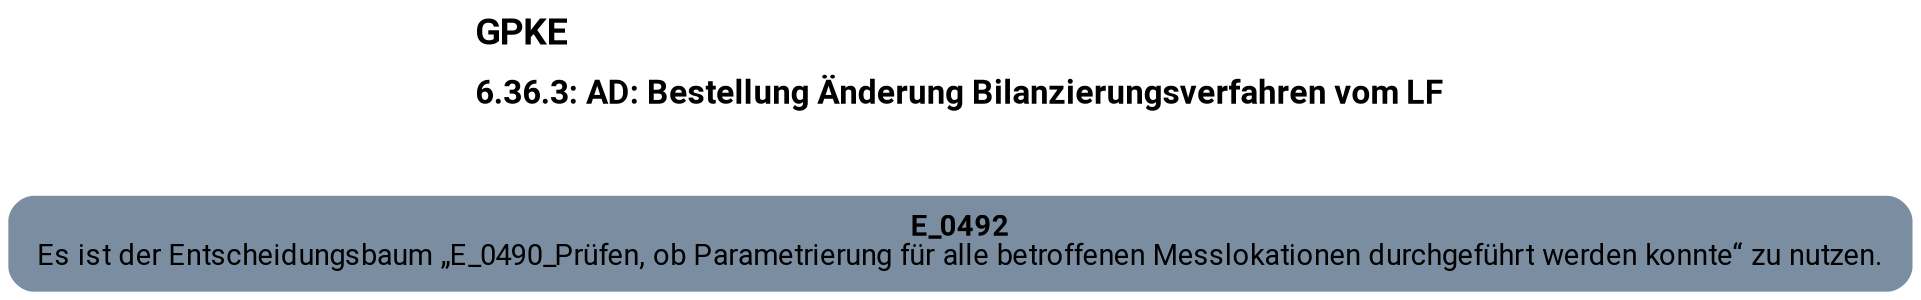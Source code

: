 digraph D {
    labelloc="t";
    label=<<B><FONT POINT-SIZE="18">GPKE</FONT></B><BR align="left"/><BR/><B><FONT POINT-SIZE="16">6.36.3: AD: Bestellung Änderung Bilanzierungsverfahren vom LF</FONT></B><BR align="left"/><BR/><BR/><BR/>>;
    ratio="compress";
    concentrate=true;
    pack=true;
    rankdir=TB;
    packmode="array";
    size="20,20";
    fontsize=12;
    "Empty" [margin="0.2,0.12", shape=box, style="filled,rounded", penwidth=0.0, fillcolor="#7a8da1", label=<<B>E_0492</B><BR align="center"/><FONT>Es ist der Entscheidungsbaum „E_0490_Prüfen, ob Parametrierung für alle betroffenen Messlokationen durchgeführt werden konnte“ zu nutzen.</FONT><BR align="center"/>>, fontname="Roboto, sans-serif"];


    bgcolor="transparent";
fontname="Roboto, sans-serif";
}